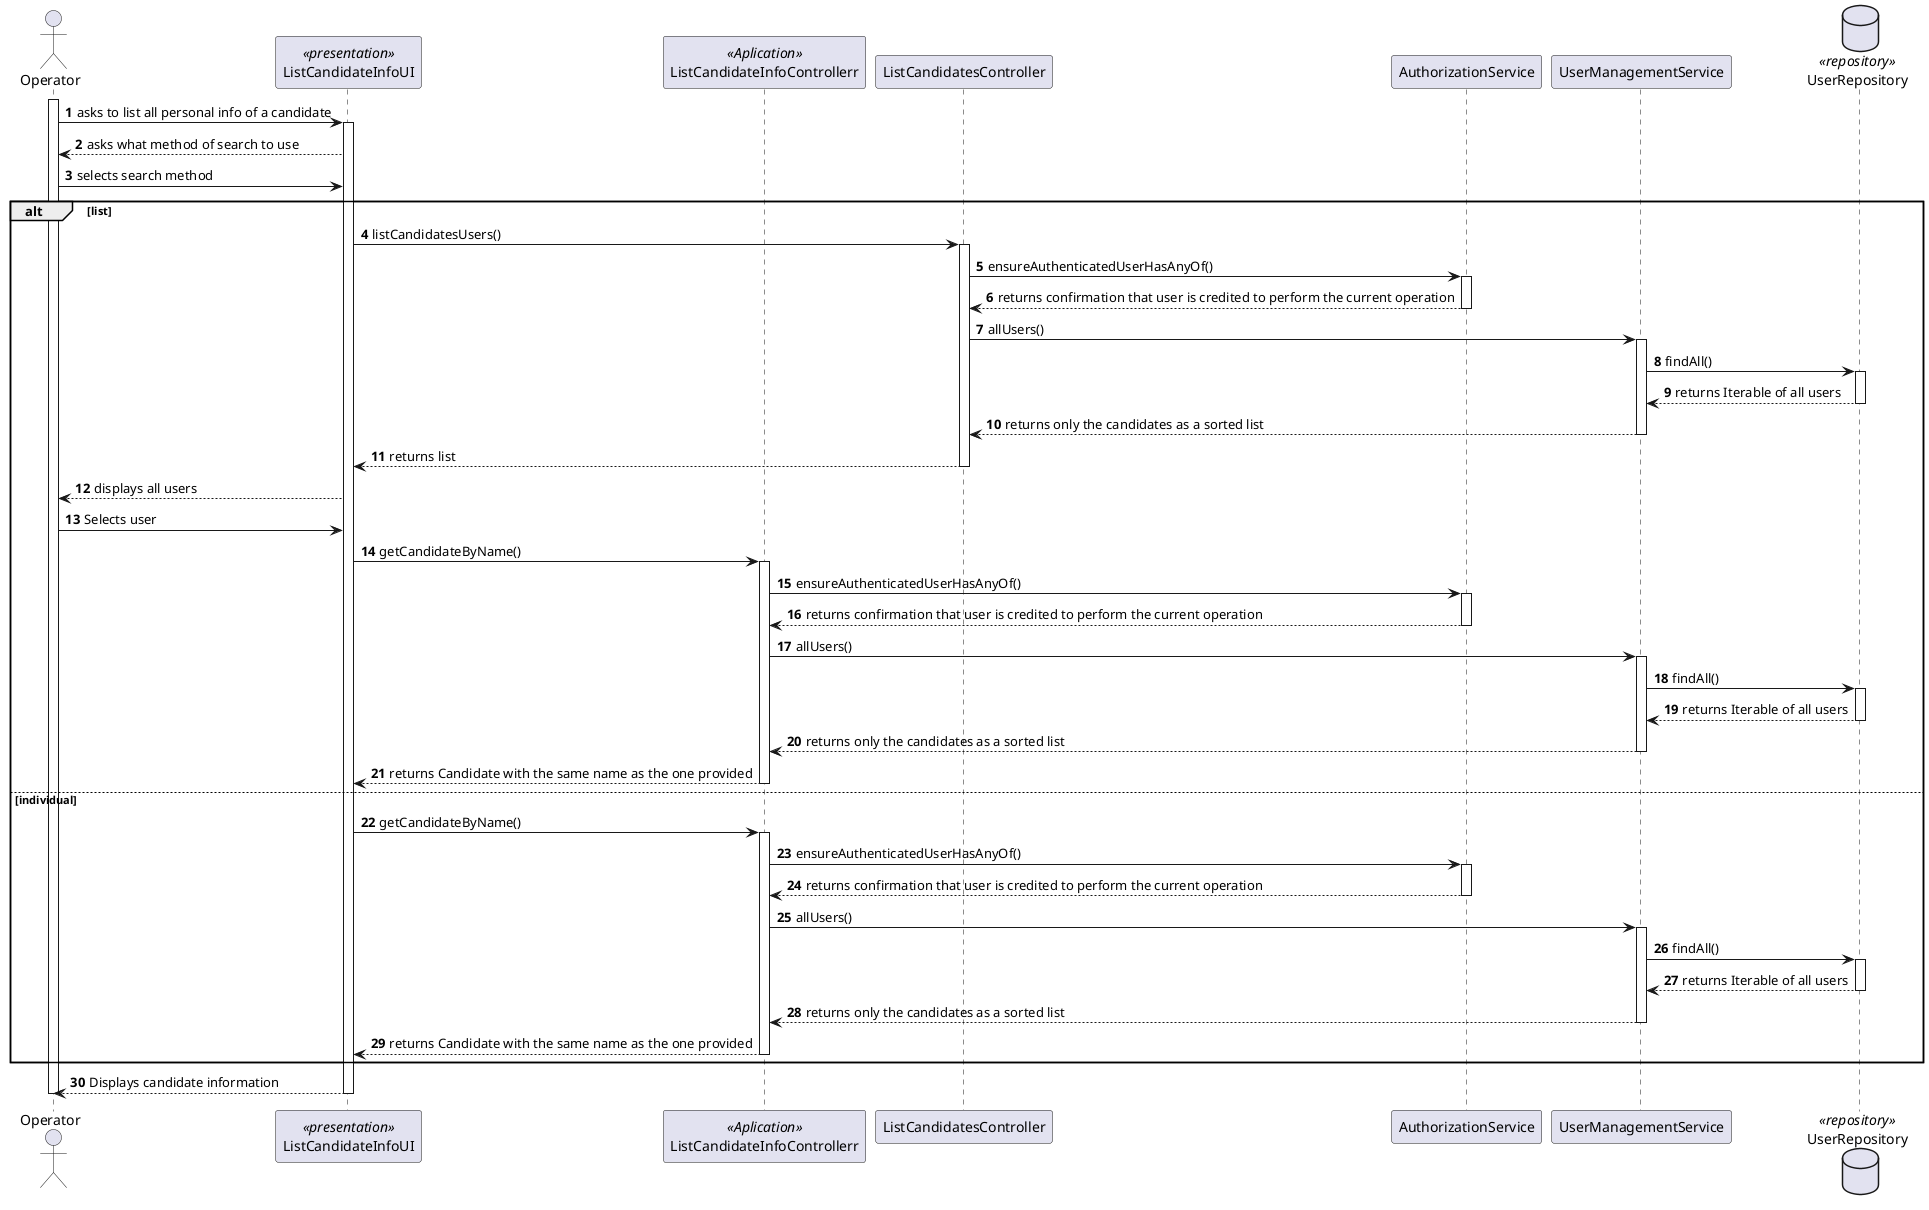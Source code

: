 @startuml
'https://plantuml.com/sequence-diagram

autonumber
actor "Operator" as O
participant "ListCandidateInfoUI" as UI <<presentation>>
participant "ListCandidateInfoControllerr" as CICTRL <<Aplication>>
participant "ListCandidatesController" as CCTRL
participant "AuthorizationService" as AUTH
participant "UserManagementService" as UMNG
database UserRepository as REPU <<repository>>



activate O
O-> UI : asks to list all personal info of a candidate
activate UI
UI --> O: asks what method of search to use
O -> UI: selects search method
alt list
    UI -> CCTRL: listCandidatesUsers()
    activate CCTRL
    CCTRL -> AUTH: ensureAuthenticatedUserHasAnyOf()
    activate AUTH
    AUTH --> CCTRL: returns confirmation that user is credited to perform the current operation
    deactivate AUTH
    CCTRL -> UMNG: allUsers()
    activate UMNG
    UMNG -> REPU: findAll()
    activate REPU
    REPU --> UMNG : returns Iterable of all users
    deactivate REPU
    UMNG --> CCTRL : returns only the candidates as a sorted list
    deactivate UMNG
    CCTRL --> UI: returns list
    deactivate CCTRL
    UI --> O : displays all users
    O -> UI: Selects user
    UI -> CICTRL: getCandidateByName()
    activate CICTRL
    CICTRL -> AUTH: ensureAuthenticatedUserHasAnyOf()
    activate AUTH
    AUTH --> CICTRL: returns confirmation that user is credited to perform the current operation
    deactivate AUTH
    CICTRL -> UMNG: allUsers()
    activate UMNG
    UMNG -> REPU: findAll()
    activate REPU
    REPU --> UMNG : returns Iterable of all users
    deactivate REPU
    UMNG --> CICTRL : returns only the candidates as a sorted list
    deactivate UMNG
    CICTRL --> UI: returns Candidate with the same name as the one provided
    deactivate CICTRL
else individual
    UI -> CICTRL: getCandidateByName()
    activate CICTRL
    CICTRL -> AUTH: ensureAuthenticatedUserHasAnyOf()
    activate AUTH
    AUTH --> CICTRL: returns confirmation that user is credited to perform the current operation
    deactivate AUTH
    CICTRL -> UMNG: allUsers()
    activate UMNG
    UMNG -> REPU: findAll()
    activate REPU
    REPU --> UMNG : returns Iterable of all users
    deactivate REPU
    UMNG --> CICTRL : returns only the candidates as a sorted list
    deactivate UMNG
    CICTRL --> UI: returns Candidate with the same name as the one provided
    deactivate CICTRL
end
    UI --> O: Displays candidate information
    deactivate UI
    deactivate O
@enduml